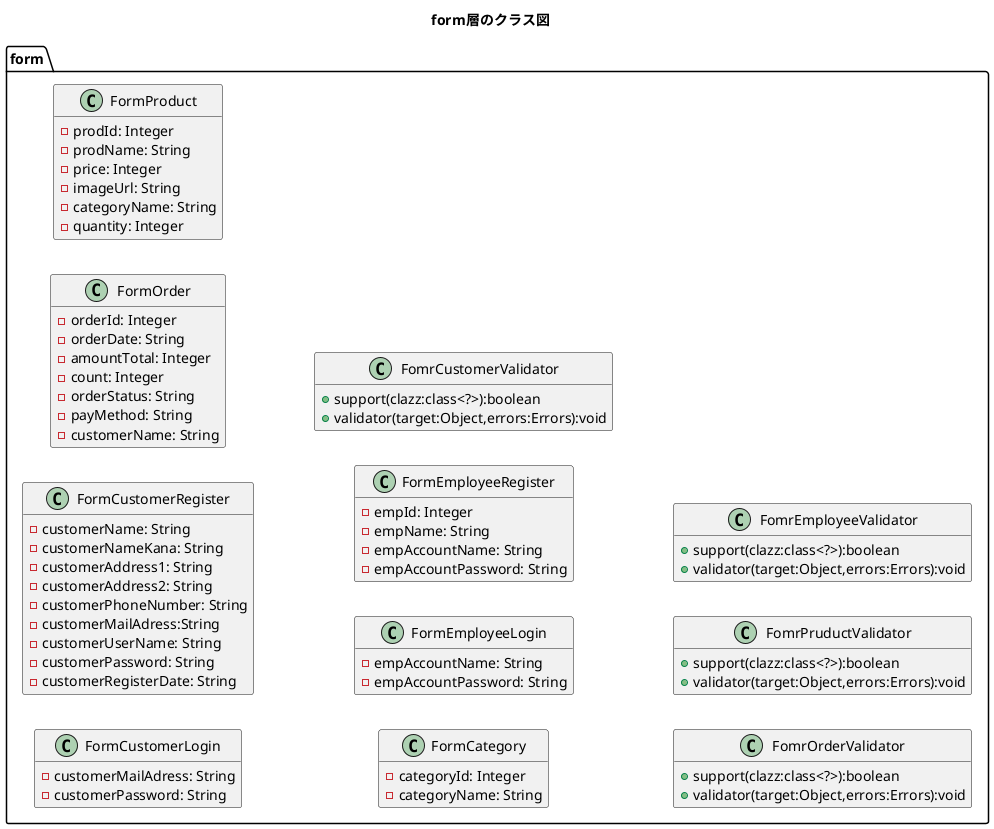 @startuml
title form層のクラス図
hide empty members
left to right direction

package form{
	class FormCustomerLogin{
		-customerMailAdress: String
		-customerPassword: String
	}

    class FormCustomerRegister{
        -customerName: String
        -customerNameKana: String
        -customerAddress1: String
        -customerAddress2: String
        -customerPhoneNumber: String
        -customerMailAdress:String
        -customerUserName: String
        -customerPassword: String
        -customerRegisterDate: String
    }

    class FormOrder{
        -orderId: Integer
        -orderDate: String
        -amountTotal: Integer
        -count: Integer
        -orderStatus: String
        -payMethod: String
        -customerName: String
    }

    class FormProduct{
        -prodId: Integer
        -prodName: String
        -price: Integer
        -imageUrl: String
        -categoryName: String
        -quantity: Integer
    }
    
    class FormCategory{
        -categoryId: Integer
        -categoryName: String
    }
	
	class FormEmployeeLogin{
		-empAccountName: String
        -empAccountPassword: String
	}
	
	class FormEmployeeRegister{
		-empId: Integer
		-empName: String
		-empAccountName: String
        -empAccountPassword: String
	}
    
    class FomrCustomerValidator{
		+support(clazz:class<?>):boolean
		+validator(target:Object,errors:Errors):void
    }
    
    class FomrOrderValidator{
		+support(clazz:class<?>):boolean
		+validator(target:Object,errors:Errors):void
    }
    
    class FomrPruductValidator{
		+support(clazz:class<?>):boolean
		+validator(target:Object,errors:Errors):void
    }
    
    class FomrEmployeeValidator{
		+support(clazz:class<?>):boolean
		+validator(target:Object,errors:Errors):void
    }
}
@enduml



